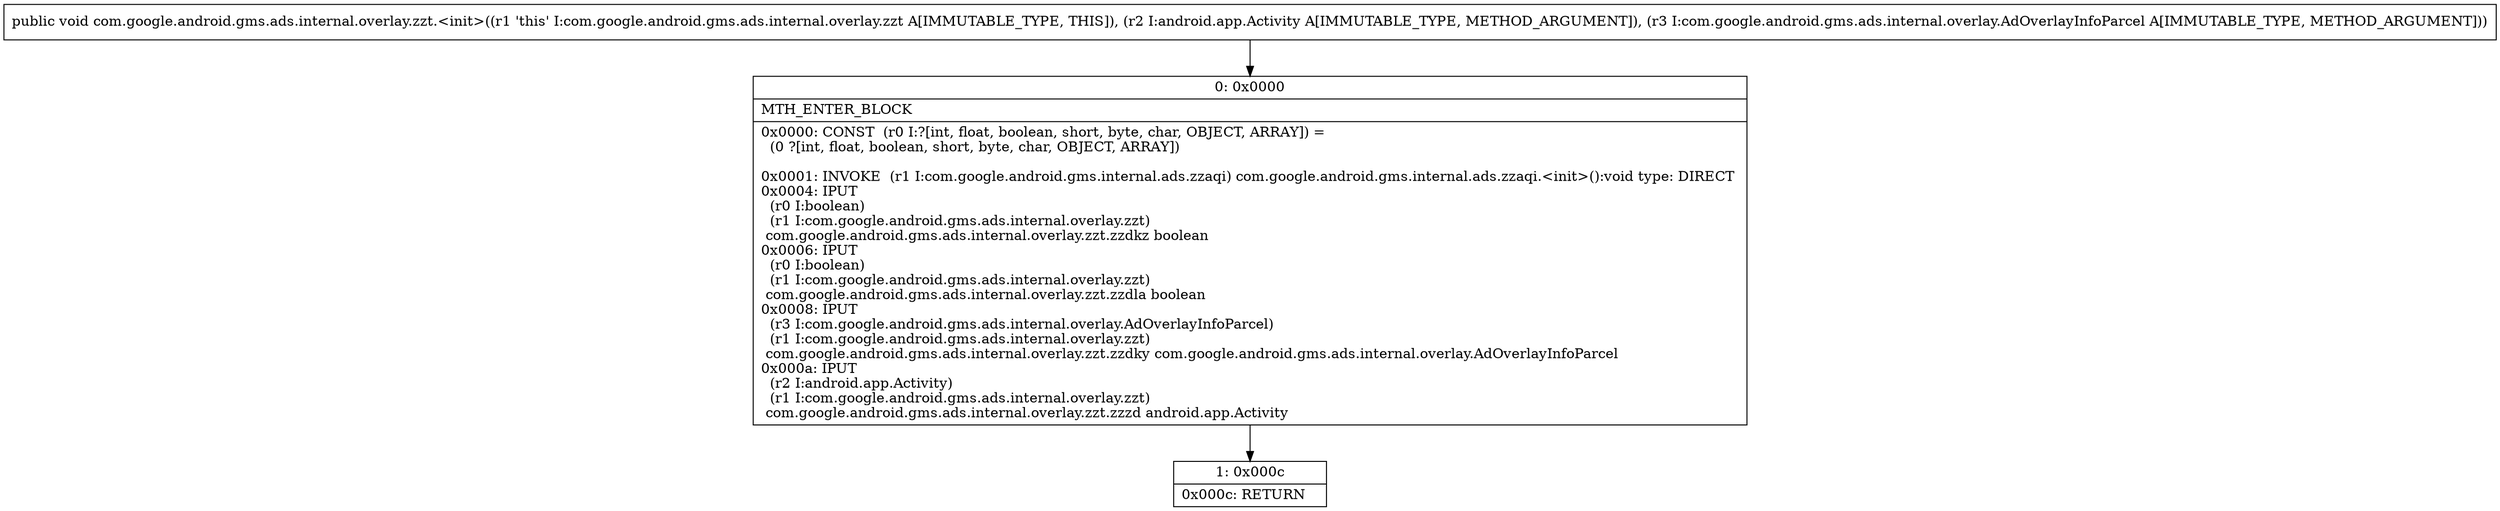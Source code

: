 digraph "CFG forcom.google.android.gms.ads.internal.overlay.zzt.\<init\>(Landroid\/app\/Activity;Lcom\/google\/android\/gms\/ads\/internal\/overlay\/AdOverlayInfoParcel;)V" {
Node_0 [shape=record,label="{0\:\ 0x0000|MTH_ENTER_BLOCK\l|0x0000: CONST  (r0 I:?[int, float, boolean, short, byte, char, OBJECT, ARRAY]) = \l  (0 ?[int, float, boolean, short, byte, char, OBJECT, ARRAY])\l \l0x0001: INVOKE  (r1 I:com.google.android.gms.internal.ads.zzaqi) com.google.android.gms.internal.ads.zzaqi.\<init\>():void type: DIRECT \l0x0004: IPUT  \l  (r0 I:boolean)\l  (r1 I:com.google.android.gms.ads.internal.overlay.zzt)\l com.google.android.gms.ads.internal.overlay.zzt.zzdkz boolean \l0x0006: IPUT  \l  (r0 I:boolean)\l  (r1 I:com.google.android.gms.ads.internal.overlay.zzt)\l com.google.android.gms.ads.internal.overlay.zzt.zzdla boolean \l0x0008: IPUT  \l  (r3 I:com.google.android.gms.ads.internal.overlay.AdOverlayInfoParcel)\l  (r1 I:com.google.android.gms.ads.internal.overlay.zzt)\l com.google.android.gms.ads.internal.overlay.zzt.zzdky com.google.android.gms.ads.internal.overlay.AdOverlayInfoParcel \l0x000a: IPUT  \l  (r2 I:android.app.Activity)\l  (r1 I:com.google.android.gms.ads.internal.overlay.zzt)\l com.google.android.gms.ads.internal.overlay.zzt.zzzd android.app.Activity \l}"];
Node_1 [shape=record,label="{1\:\ 0x000c|0x000c: RETURN   \l}"];
MethodNode[shape=record,label="{public void com.google.android.gms.ads.internal.overlay.zzt.\<init\>((r1 'this' I:com.google.android.gms.ads.internal.overlay.zzt A[IMMUTABLE_TYPE, THIS]), (r2 I:android.app.Activity A[IMMUTABLE_TYPE, METHOD_ARGUMENT]), (r3 I:com.google.android.gms.ads.internal.overlay.AdOverlayInfoParcel A[IMMUTABLE_TYPE, METHOD_ARGUMENT])) }"];
MethodNode -> Node_0;
Node_0 -> Node_1;
}

